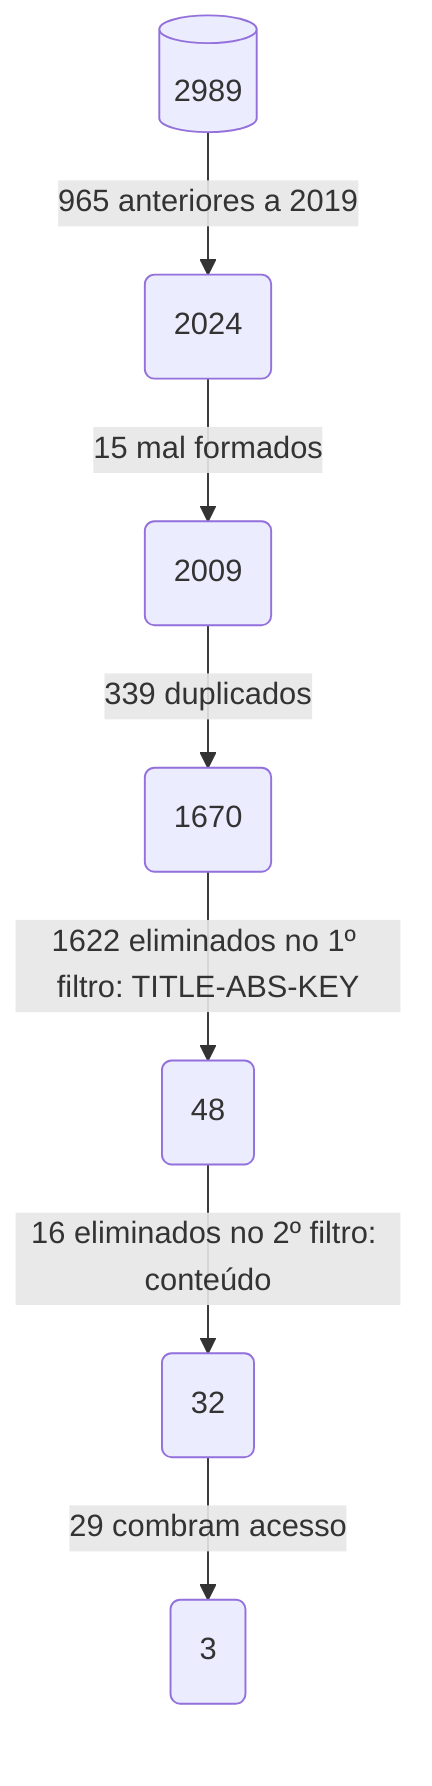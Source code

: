flowchart TD
    A[(2989)] -->|965 anteriores a 2019| B(2024)
    B --> |15 mal formados| C(2009)
    C --> |339 duplicados| D(1670)
    D --> |1622 eliminados no 1º filtro: TITLE-ABS-KEY| E(48)
    E --> |16 eliminados no 2º filtro: conteúdo| F(32)
    F --> |29 combram acesso| G(3)